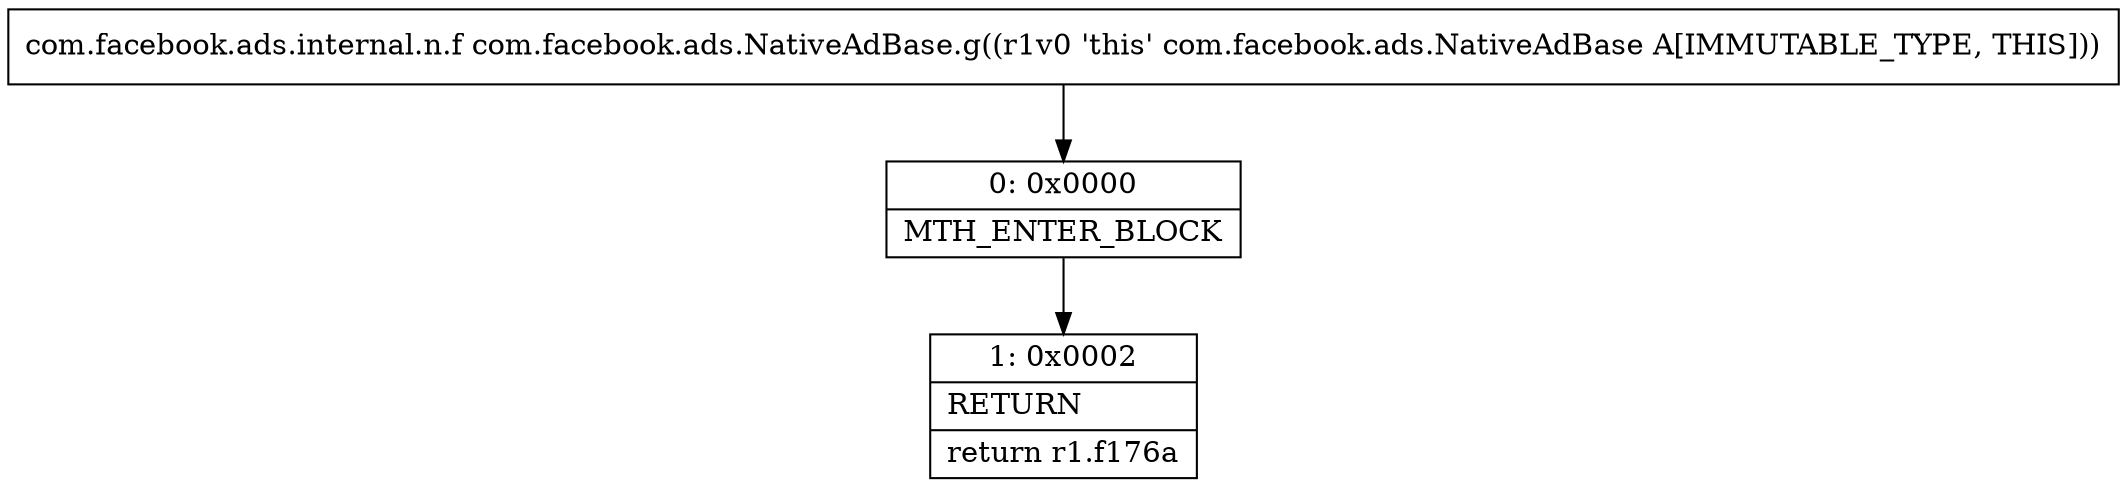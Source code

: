 digraph "CFG forcom.facebook.ads.NativeAdBase.g()Lcom\/facebook\/ads\/internal\/n\/f;" {
Node_0 [shape=record,label="{0\:\ 0x0000|MTH_ENTER_BLOCK\l}"];
Node_1 [shape=record,label="{1\:\ 0x0002|RETURN\l|return r1.f176a\l}"];
MethodNode[shape=record,label="{com.facebook.ads.internal.n.f com.facebook.ads.NativeAdBase.g((r1v0 'this' com.facebook.ads.NativeAdBase A[IMMUTABLE_TYPE, THIS])) }"];
MethodNode -> Node_0;
Node_0 -> Node_1;
}

